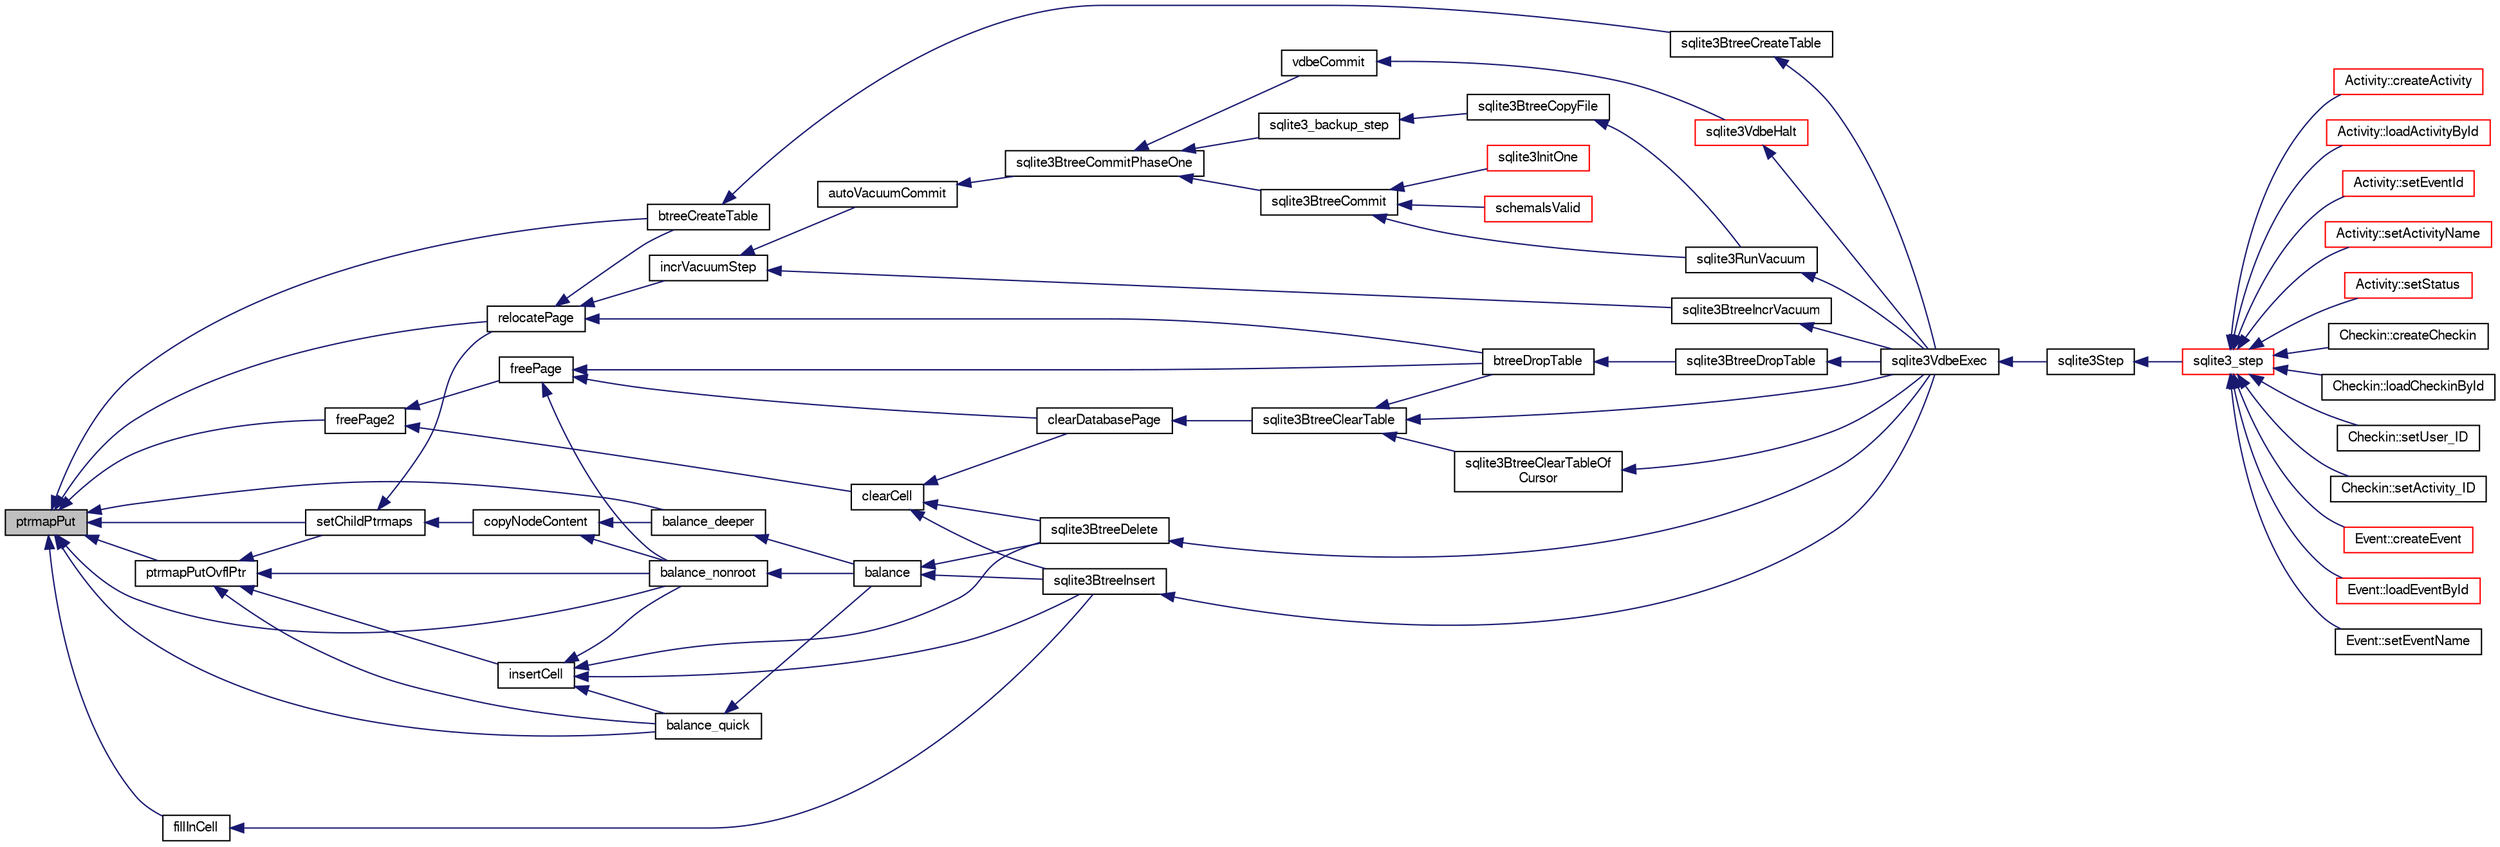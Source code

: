 digraph "ptrmapPut"
{
  edge [fontname="FreeSans",fontsize="10",labelfontname="FreeSans",labelfontsize="10"];
  node [fontname="FreeSans",fontsize="10",shape=record];
  rankdir="LR";
  Node248514 [label="ptrmapPut",height=0.2,width=0.4,color="black", fillcolor="grey75", style="filled", fontcolor="black"];
  Node248514 -> Node248515 [dir="back",color="midnightblue",fontsize="10",style="solid",fontname="FreeSans"];
  Node248515 [label="ptrmapPutOvflPtr",height=0.2,width=0.4,color="black", fillcolor="white", style="filled",URL="$sqlite3_8c.html#a5b7cb112db531e0498aaddcbadb4985b"];
  Node248515 -> Node248516 [dir="back",color="midnightblue",fontsize="10",style="solid",fontname="FreeSans"];
  Node248516 [label="setChildPtrmaps",height=0.2,width=0.4,color="black", fillcolor="white", style="filled",URL="$sqlite3_8c.html#adf2ff6d11495ca47f88ace93f5be9d91"];
  Node248516 -> Node248517 [dir="back",color="midnightblue",fontsize="10",style="solid",fontname="FreeSans"];
  Node248517 [label="relocatePage",height=0.2,width=0.4,color="black", fillcolor="white", style="filled",URL="$sqlite3_8c.html#af8fb5934ff87b02845c89350c57fd2bc"];
  Node248517 -> Node248518 [dir="back",color="midnightblue",fontsize="10",style="solid",fontname="FreeSans"];
  Node248518 [label="incrVacuumStep",height=0.2,width=0.4,color="black", fillcolor="white", style="filled",URL="$sqlite3_8c.html#a68a85130a567f1700dc0907ec9227892"];
  Node248518 -> Node248519 [dir="back",color="midnightblue",fontsize="10",style="solid",fontname="FreeSans"];
  Node248519 [label="sqlite3BtreeIncrVacuum",height=0.2,width=0.4,color="black", fillcolor="white", style="filled",URL="$sqlite3_8c.html#a0b4c98acfd785fc6d5dc5c3237030318"];
  Node248519 -> Node248520 [dir="back",color="midnightblue",fontsize="10",style="solid",fontname="FreeSans"];
  Node248520 [label="sqlite3VdbeExec",height=0.2,width=0.4,color="black", fillcolor="white", style="filled",URL="$sqlite3_8c.html#a8ce40a614bdc56719c4d642b1e4dfb21"];
  Node248520 -> Node248521 [dir="back",color="midnightblue",fontsize="10",style="solid",fontname="FreeSans"];
  Node248521 [label="sqlite3Step",height=0.2,width=0.4,color="black", fillcolor="white", style="filled",URL="$sqlite3_8c.html#a3f2872e873e2758a4beedad1d5113554"];
  Node248521 -> Node248522 [dir="back",color="midnightblue",fontsize="10",style="solid",fontname="FreeSans"];
  Node248522 [label="sqlite3_step",height=0.2,width=0.4,color="red", fillcolor="white", style="filled",URL="$sqlite3_8h.html#ac1e491ce36b7471eb28387f7d3c74334"];
  Node248522 -> Node248523 [dir="back",color="midnightblue",fontsize="10",style="solid",fontname="FreeSans"];
  Node248523 [label="Activity::createActivity",height=0.2,width=0.4,color="red", fillcolor="white", style="filled",URL="$classActivity.html#a813cc5e52c14ab49b39014c134e3425b"];
  Node248522 -> Node248526 [dir="back",color="midnightblue",fontsize="10",style="solid",fontname="FreeSans"];
  Node248526 [label="Activity::loadActivityById",height=0.2,width=0.4,color="red", fillcolor="white", style="filled",URL="$classActivity.html#abe4ffb4f08a47212ebf9013259d9e7fd"];
  Node248522 -> Node248528 [dir="back",color="midnightblue",fontsize="10",style="solid",fontname="FreeSans"];
  Node248528 [label="Activity::setEventId",height=0.2,width=0.4,color="red", fillcolor="white", style="filled",URL="$classActivity.html#adb1d0fd0d08f473e068f0a4086bfa9ca"];
  Node248522 -> Node248529 [dir="back",color="midnightblue",fontsize="10",style="solid",fontname="FreeSans"];
  Node248529 [label="Activity::setActivityName",height=0.2,width=0.4,color="red", fillcolor="white", style="filled",URL="$classActivity.html#a62dc3737b33915a36086f9dd26d16a81"];
  Node248522 -> Node248530 [dir="back",color="midnightblue",fontsize="10",style="solid",fontname="FreeSans"];
  Node248530 [label="Activity::setStatus",height=0.2,width=0.4,color="red", fillcolor="white", style="filled",URL="$classActivity.html#af618135a7738f4d2a7ee147a8ef912ea"];
  Node248522 -> Node248531 [dir="back",color="midnightblue",fontsize="10",style="solid",fontname="FreeSans"];
  Node248531 [label="Checkin::createCheckin",height=0.2,width=0.4,color="black", fillcolor="white", style="filled",URL="$classCheckin.html#a4e40acdf7fff0e607f6de4f24f3a163c"];
  Node248522 -> Node248532 [dir="back",color="midnightblue",fontsize="10",style="solid",fontname="FreeSans"];
  Node248532 [label="Checkin::loadCheckinById",height=0.2,width=0.4,color="black", fillcolor="white", style="filled",URL="$classCheckin.html#a3461f70ea6c68475225f2a07f78a21e0"];
  Node248522 -> Node248533 [dir="back",color="midnightblue",fontsize="10",style="solid",fontname="FreeSans"];
  Node248533 [label="Checkin::setUser_ID",height=0.2,width=0.4,color="black", fillcolor="white", style="filled",URL="$classCheckin.html#a76ab640f4f912876dbebf183db5359c6"];
  Node248522 -> Node248534 [dir="back",color="midnightblue",fontsize="10",style="solid",fontname="FreeSans"];
  Node248534 [label="Checkin::setActivity_ID",height=0.2,width=0.4,color="black", fillcolor="white", style="filled",URL="$classCheckin.html#ab2ff3ec2604ec73a42af25874a00b232"];
  Node248522 -> Node248535 [dir="back",color="midnightblue",fontsize="10",style="solid",fontname="FreeSans"];
  Node248535 [label="Event::createEvent",height=0.2,width=0.4,color="red", fillcolor="white", style="filled",URL="$classEvent.html#a77adb9f4a46ffb32c2d931f0691f5903"];
  Node248522 -> Node248536 [dir="back",color="midnightblue",fontsize="10",style="solid",fontname="FreeSans"];
  Node248536 [label="Event::loadEventById",height=0.2,width=0.4,color="red", fillcolor="white", style="filled",URL="$classEvent.html#afa66cea33f722dbeecb69cc98fdea055"];
  Node248522 -> Node248537 [dir="back",color="midnightblue",fontsize="10",style="solid",fontname="FreeSans"];
  Node248537 [label="Event::setEventName",height=0.2,width=0.4,color="black", fillcolor="white", style="filled",URL="$classEvent.html#a10596b6ca077df05184e30d62b08729d"];
  Node248518 -> Node248781 [dir="back",color="midnightblue",fontsize="10",style="solid",fontname="FreeSans"];
  Node248781 [label="autoVacuumCommit",height=0.2,width=0.4,color="black", fillcolor="white", style="filled",URL="$sqlite3_8c.html#a809d22c6311135ae3048adf41febaef0"];
  Node248781 -> Node248782 [dir="back",color="midnightblue",fontsize="10",style="solid",fontname="FreeSans"];
  Node248782 [label="sqlite3BtreeCommitPhaseOne",height=0.2,width=0.4,color="black", fillcolor="white", style="filled",URL="$sqlite3_8c.html#ae266cba101e64ad99a166f237532e262"];
  Node248782 -> Node248783 [dir="back",color="midnightblue",fontsize="10",style="solid",fontname="FreeSans"];
  Node248783 [label="sqlite3BtreeCommit",height=0.2,width=0.4,color="black", fillcolor="white", style="filled",URL="$sqlite3_8c.html#a8e56ab314556935f9f73080147d26419"];
  Node248783 -> Node248546 [dir="back",color="midnightblue",fontsize="10",style="solid",fontname="FreeSans"];
  Node248546 [label="sqlite3InitOne",height=0.2,width=0.4,color="red", fillcolor="white", style="filled",URL="$sqlite3_8c.html#ac4318b25df65269906b0379251fe9b85"];
  Node248783 -> Node248731 [dir="back",color="midnightblue",fontsize="10",style="solid",fontname="FreeSans"];
  Node248731 [label="schemaIsValid",height=0.2,width=0.4,color="red", fillcolor="white", style="filled",URL="$sqlite3_8c.html#a7c466fe28e7ca6f46b8bf72c46d9738d"];
  Node248783 -> Node248706 [dir="back",color="midnightblue",fontsize="10",style="solid",fontname="FreeSans"];
  Node248706 [label="sqlite3RunVacuum",height=0.2,width=0.4,color="black", fillcolor="white", style="filled",URL="$sqlite3_8c.html#a5e83ddc7b3e7e8e79ad5d1fc92de1d2f"];
  Node248706 -> Node248520 [dir="back",color="midnightblue",fontsize="10",style="solid",fontname="FreeSans"];
  Node248782 -> Node248733 [dir="back",color="midnightblue",fontsize="10",style="solid",fontname="FreeSans"];
  Node248733 [label="sqlite3_backup_step",height=0.2,width=0.4,color="black", fillcolor="white", style="filled",URL="$sqlite3_8h.html#a1699b75e98d082eebc465a9e64c35269"];
  Node248733 -> Node248734 [dir="back",color="midnightblue",fontsize="10",style="solid",fontname="FreeSans"];
  Node248734 [label="sqlite3BtreeCopyFile",height=0.2,width=0.4,color="black", fillcolor="white", style="filled",URL="$sqlite3_8c.html#a4d9e19a79f0d5c1dfcef0bd137ae83f9"];
  Node248734 -> Node248706 [dir="back",color="midnightblue",fontsize="10",style="solid",fontname="FreeSans"];
  Node248782 -> Node248784 [dir="back",color="midnightblue",fontsize="10",style="solid",fontname="FreeSans"];
  Node248784 [label="vdbeCommit",height=0.2,width=0.4,color="black", fillcolor="white", style="filled",URL="$sqlite3_8c.html#a5d7f1e0625451b987728f600cfe1b92d"];
  Node248784 -> Node248739 [dir="back",color="midnightblue",fontsize="10",style="solid",fontname="FreeSans"];
  Node248739 [label="sqlite3VdbeHalt",height=0.2,width=0.4,color="red", fillcolor="white", style="filled",URL="$sqlite3_8c.html#a8d1d99703d999190fbc35ecc981cb709"];
  Node248739 -> Node248520 [dir="back",color="midnightblue",fontsize="10",style="solid",fontname="FreeSans"];
  Node248517 -> Node248785 [dir="back",color="midnightblue",fontsize="10",style="solid",fontname="FreeSans"];
  Node248785 [label="btreeCreateTable",height=0.2,width=0.4,color="black", fillcolor="white", style="filled",URL="$sqlite3_8c.html#a48e09eaac366a6b585edd02553872954"];
  Node248785 -> Node248786 [dir="back",color="midnightblue",fontsize="10",style="solid",fontname="FreeSans"];
  Node248786 [label="sqlite3BtreeCreateTable",height=0.2,width=0.4,color="black", fillcolor="white", style="filled",URL="$sqlite3_8c.html#a1a9ef91a0faff12254ec3f58cade3291"];
  Node248786 -> Node248520 [dir="back",color="midnightblue",fontsize="10",style="solid",fontname="FreeSans"];
  Node248517 -> Node248787 [dir="back",color="midnightblue",fontsize="10",style="solid",fontname="FreeSans"];
  Node248787 [label="btreeDropTable",height=0.2,width=0.4,color="black", fillcolor="white", style="filled",URL="$sqlite3_8c.html#abba4061ea34842db278e91f537d2c2ff"];
  Node248787 -> Node248788 [dir="back",color="midnightblue",fontsize="10",style="solid",fontname="FreeSans"];
  Node248788 [label="sqlite3BtreeDropTable",height=0.2,width=0.4,color="black", fillcolor="white", style="filled",URL="$sqlite3_8c.html#a7b9a218bc08d8acfc94b74ea5c47eaa8"];
  Node248788 -> Node248520 [dir="back",color="midnightblue",fontsize="10",style="solid",fontname="FreeSans"];
  Node248516 -> Node248789 [dir="back",color="midnightblue",fontsize="10",style="solid",fontname="FreeSans"];
  Node248789 [label="copyNodeContent",height=0.2,width=0.4,color="black", fillcolor="white", style="filled",URL="$sqlite3_8c.html#ad73085375c8b00ebc87bc75dba37ca7b"];
  Node248789 -> Node248790 [dir="back",color="midnightblue",fontsize="10",style="solid",fontname="FreeSans"];
  Node248790 [label="balance_nonroot",height=0.2,width=0.4,color="black", fillcolor="white", style="filled",URL="$sqlite3_8c.html#a513ba5c0beb3462a4b60064469f1539d"];
  Node248790 -> Node248791 [dir="back",color="midnightblue",fontsize="10",style="solid",fontname="FreeSans"];
  Node248791 [label="balance",height=0.2,width=0.4,color="black", fillcolor="white", style="filled",URL="$sqlite3_8c.html#a173f7c872fb68ccd3a20440d640b66c7"];
  Node248791 -> Node248792 [dir="back",color="midnightblue",fontsize="10",style="solid",fontname="FreeSans"];
  Node248792 [label="sqlite3BtreeInsert",height=0.2,width=0.4,color="black", fillcolor="white", style="filled",URL="$sqlite3_8c.html#aa6c6b68ed28d38984e5fa329794d7f02"];
  Node248792 -> Node248520 [dir="back",color="midnightblue",fontsize="10",style="solid",fontname="FreeSans"];
  Node248791 -> Node248793 [dir="back",color="midnightblue",fontsize="10",style="solid",fontname="FreeSans"];
  Node248793 [label="sqlite3BtreeDelete",height=0.2,width=0.4,color="black", fillcolor="white", style="filled",URL="$sqlite3_8c.html#a65c40cd7ec987dbd25392a180f388fe7"];
  Node248793 -> Node248520 [dir="back",color="midnightblue",fontsize="10",style="solid",fontname="FreeSans"];
  Node248789 -> Node248794 [dir="back",color="midnightblue",fontsize="10",style="solid",fontname="FreeSans"];
  Node248794 [label="balance_deeper",height=0.2,width=0.4,color="black", fillcolor="white", style="filled",URL="$sqlite3_8c.html#af8eafba12a6ebc987cf6ae89f4cce1a8"];
  Node248794 -> Node248791 [dir="back",color="midnightblue",fontsize="10",style="solid",fontname="FreeSans"];
  Node248515 -> Node248795 [dir="back",color="midnightblue",fontsize="10",style="solid",fontname="FreeSans"];
  Node248795 [label="insertCell",height=0.2,width=0.4,color="black", fillcolor="white", style="filled",URL="$sqlite3_8c.html#a16d3a955fe59894c541d500ddf92d7c0"];
  Node248795 -> Node248796 [dir="back",color="midnightblue",fontsize="10",style="solid",fontname="FreeSans"];
  Node248796 [label="balance_quick",height=0.2,width=0.4,color="black", fillcolor="white", style="filled",URL="$sqlite3_8c.html#a92f1869a02b8b9196e5ea7ed2e61c328"];
  Node248796 -> Node248791 [dir="back",color="midnightblue",fontsize="10",style="solid",fontname="FreeSans"];
  Node248795 -> Node248790 [dir="back",color="midnightblue",fontsize="10",style="solid",fontname="FreeSans"];
  Node248795 -> Node248792 [dir="back",color="midnightblue",fontsize="10",style="solid",fontname="FreeSans"];
  Node248795 -> Node248793 [dir="back",color="midnightblue",fontsize="10",style="solid",fontname="FreeSans"];
  Node248515 -> Node248796 [dir="back",color="midnightblue",fontsize="10",style="solid",fontname="FreeSans"];
  Node248515 -> Node248790 [dir="back",color="midnightblue",fontsize="10",style="solid",fontname="FreeSans"];
  Node248514 -> Node248516 [dir="back",color="midnightblue",fontsize="10",style="solid",fontname="FreeSans"];
  Node248514 -> Node248517 [dir="back",color="midnightblue",fontsize="10",style="solid",fontname="FreeSans"];
  Node248514 -> Node248797 [dir="back",color="midnightblue",fontsize="10",style="solid",fontname="FreeSans"];
  Node248797 [label="freePage2",height=0.2,width=0.4,color="black", fillcolor="white", style="filled",URL="$sqlite3_8c.html#a625a2c2bdaf95cdb3a7cb945201f7efb"];
  Node248797 -> Node248798 [dir="back",color="midnightblue",fontsize="10",style="solid",fontname="FreeSans"];
  Node248798 [label="freePage",height=0.2,width=0.4,color="black", fillcolor="white", style="filled",URL="$sqlite3_8c.html#ad98f5006fdec390948dd2966cf0cf12f"];
  Node248798 -> Node248790 [dir="back",color="midnightblue",fontsize="10",style="solid",fontname="FreeSans"];
  Node248798 -> Node248799 [dir="back",color="midnightblue",fontsize="10",style="solid",fontname="FreeSans"];
  Node248799 [label="clearDatabasePage",height=0.2,width=0.4,color="black", fillcolor="white", style="filled",URL="$sqlite3_8c.html#aecc3046a56feeeabd3ca93c0685e35d5"];
  Node248799 -> Node248800 [dir="back",color="midnightblue",fontsize="10",style="solid",fontname="FreeSans"];
  Node248800 [label="sqlite3BtreeClearTable",height=0.2,width=0.4,color="black", fillcolor="white", style="filled",URL="$sqlite3_8c.html#ac2fcbee7dcc155d776ecf9d5151f3872"];
  Node248800 -> Node248801 [dir="back",color="midnightblue",fontsize="10",style="solid",fontname="FreeSans"];
  Node248801 [label="sqlite3BtreeClearTableOf\lCursor",height=0.2,width=0.4,color="black", fillcolor="white", style="filled",URL="$sqlite3_8c.html#a31f4ef273f0625b74b993177f5903454"];
  Node248801 -> Node248520 [dir="back",color="midnightblue",fontsize="10",style="solid",fontname="FreeSans"];
  Node248800 -> Node248787 [dir="back",color="midnightblue",fontsize="10",style="solid",fontname="FreeSans"];
  Node248800 -> Node248520 [dir="back",color="midnightblue",fontsize="10",style="solid",fontname="FreeSans"];
  Node248798 -> Node248787 [dir="back",color="midnightblue",fontsize="10",style="solid",fontname="FreeSans"];
  Node248797 -> Node248802 [dir="back",color="midnightblue",fontsize="10",style="solid",fontname="FreeSans"];
  Node248802 [label="clearCell",height=0.2,width=0.4,color="black", fillcolor="white", style="filled",URL="$sqlite3_8c.html#acde9692b1b53b7e35fa3ee62c01a0341"];
  Node248802 -> Node248792 [dir="back",color="midnightblue",fontsize="10",style="solid",fontname="FreeSans"];
  Node248802 -> Node248793 [dir="back",color="midnightblue",fontsize="10",style="solid",fontname="FreeSans"];
  Node248802 -> Node248799 [dir="back",color="midnightblue",fontsize="10",style="solid",fontname="FreeSans"];
  Node248514 -> Node248803 [dir="back",color="midnightblue",fontsize="10",style="solid",fontname="FreeSans"];
  Node248803 [label="fillInCell",height=0.2,width=0.4,color="black", fillcolor="white", style="filled",URL="$sqlite3_8c.html#ab66a77004cf93954f2aae7e52a4e51a7"];
  Node248803 -> Node248792 [dir="back",color="midnightblue",fontsize="10",style="solid",fontname="FreeSans"];
  Node248514 -> Node248796 [dir="back",color="midnightblue",fontsize="10",style="solid",fontname="FreeSans"];
  Node248514 -> Node248790 [dir="back",color="midnightblue",fontsize="10",style="solid",fontname="FreeSans"];
  Node248514 -> Node248794 [dir="back",color="midnightblue",fontsize="10",style="solid",fontname="FreeSans"];
  Node248514 -> Node248785 [dir="back",color="midnightblue",fontsize="10",style="solid",fontname="FreeSans"];
}
